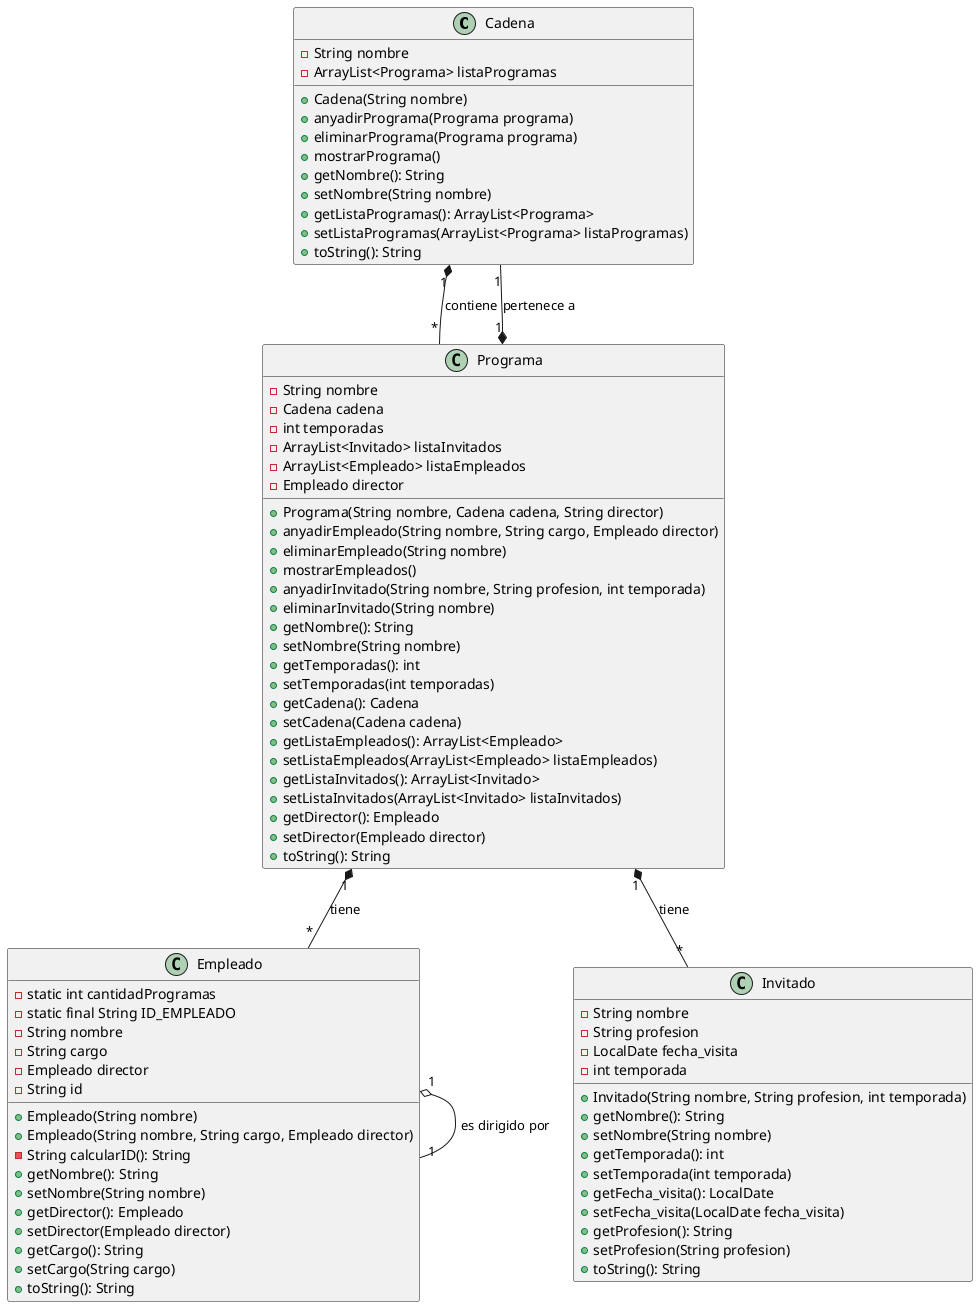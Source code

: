@startuml

class Cadena {
  - String nombre
  - ArrayList<Programa> listaProgramas
  + Cadena(String nombre)
  + anyadirPrograma(Programa programa)
  + eliminarPrograma(Programa programa)
  + mostrarPrograma()
  + getNombre(): String
  + setNombre(String nombre)
  + getListaProgramas(): ArrayList<Programa>
  + setListaProgramas(ArrayList<Programa> listaProgramas)
  + toString(): String
}

class Empleado {
  - static int cantidadProgramas
  - static final String ID_EMPLEADO
  - String nombre
  - String cargo
  - Empleado director
  - String id
  + Empleado(String nombre)
  + Empleado(String nombre, String cargo, Empleado director)
  - String calcularID(): String
  + getNombre(): String
  + setNombre(String nombre)
  + getDirector(): Empleado
  + setDirector(Empleado director)
  + getCargo(): String
  + setCargo(String cargo)
  + toString(): String
}

class Invitado {
  - String nombre
  - String profesion
  - LocalDate fecha_visita
  - int temporada
  + Invitado(String nombre, String profesion, int temporada)
  + getNombre(): String
  + setNombre(String nombre)
  + getTemporada(): int
  + setTemporada(int temporada)
  + getFecha_visita(): LocalDate
  + setFecha_visita(LocalDate fecha_visita)
  + getProfesion(): String
  + setProfesion(String profesion)
  + toString(): String
}

class Programa {
  - String nombre
  - Cadena cadena
  - int temporadas
  - ArrayList<Invitado> listaInvitados
  - ArrayList<Empleado> listaEmpleados
  - Empleado director
  + Programa(String nombre, Cadena cadena, String director)
  + anyadirEmpleado(String nombre, String cargo, Empleado director)
  + eliminarEmpleado(String nombre)
  + mostrarEmpleados()
  + anyadirInvitado(String nombre, String profesion, int temporada)
  + eliminarInvitado(String nombre)
  + getNombre(): String
  + setNombre(String nombre)
  + getTemporadas(): int
  + setTemporadas(int temporadas)
  + getCadena(): Cadena
  + setCadena(Cadena cadena)
  + getListaEmpleados(): ArrayList<Empleado>
  + setListaEmpleados(ArrayList<Empleado> listaEmpleados)
  + getListaInvitados(): ArrayList<Invitado>
  + setListaInvitados(ArrayList<Invitado> listaInvitados)
  + getDirector(): Empleado
  + setDirector(Empleado director)
  + toString(): String
}

Cadena "1" *-- "*" Programa : contiene
Programa "1" *-- "*" Empleado : tiene
Programa "1" *-- "*" Invitado : tiene
Empleado "1" o-- "1" Empleado : es dirigido por
Programa "1" *-- "1" Cadena : pertenece a

@enduml

